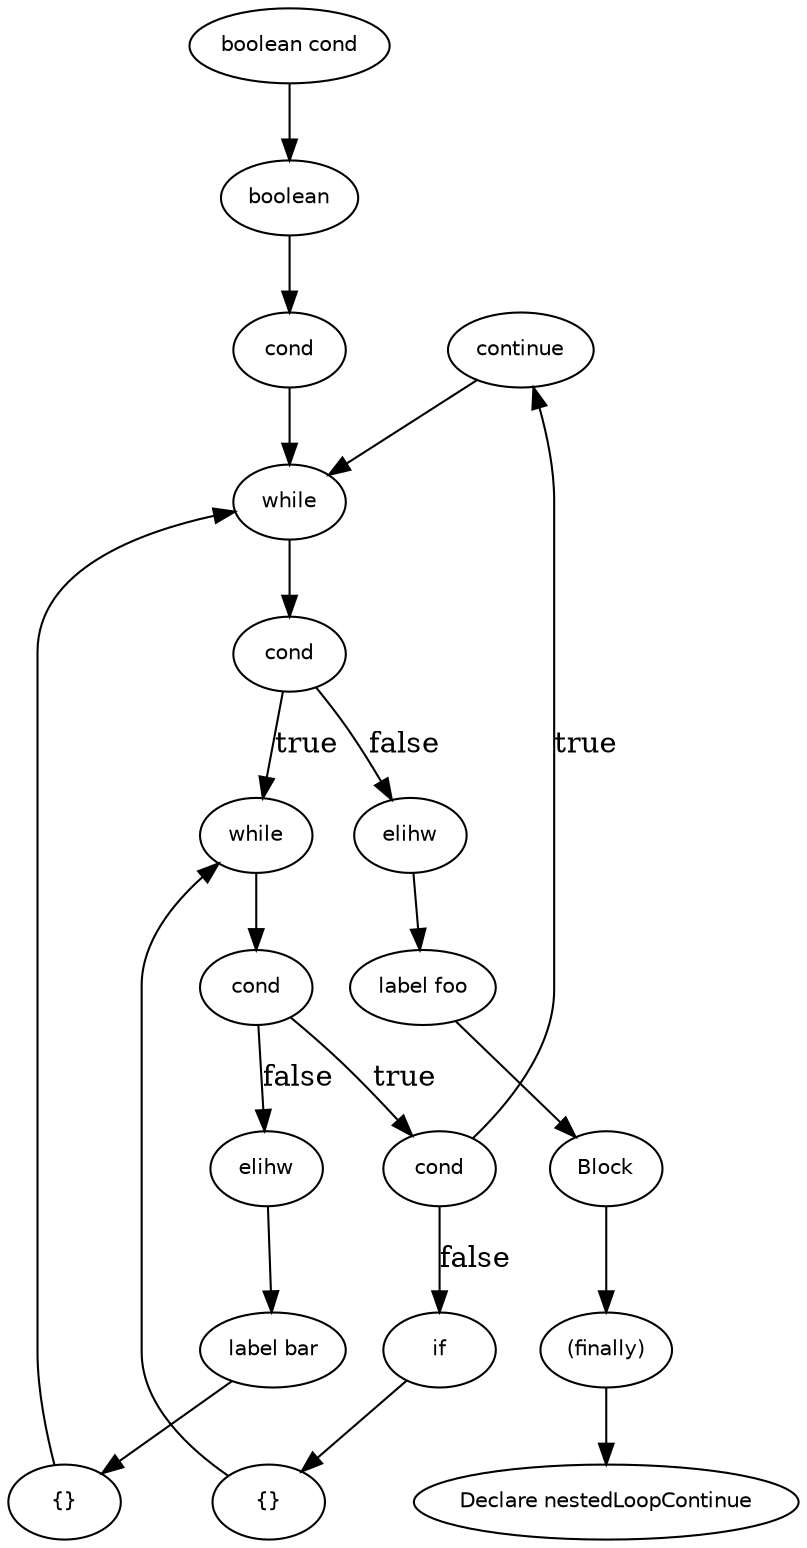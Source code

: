 digraph nestedLoopContinue {
  19 [
    label = continue,
    fontname = Helvetica,
    fontsize = 10
  ];
  18 [
    label = cond,
    fontname = Helvetica,
    fontsize = 10
  ];
  17 [
    label = if,
    fontname = Helvetica,
    fontsize = 10
  ];
  16 [
    label = "{}",
    fontname = Helvetica,
    fontsize = 10
  ];
  15 [
    label = cond,
    fontname = Helvetica,
    fontsize = 10
  ];
  14 [
    label = elihw,
    fontname = Helvetica,
    fontsize = 10
  ];
  13 [
    label = while,
    fontname = Helvetica,
    fontsize = 10
  ];
  11 [
    label = "label bar",
    fontname = Helvetica,
    fontsize = 10
  ];
  10 [
    label = "{}",
    fontname = Helvetica,
    fontsize = 10
  ];
  9 [
    label = cond,
    fontname = Helvetica,
    fontsize = 10
  ];
  8 [
    label = elihw,
    fontname = Helvetica,
    fontsize = 10
  ];
  7 [
    label = while,
    fontname = Helvetica,
    fontsize = 10
  ];
  5 [
    label = "label foo",
    fontname = Helvetica,
    fontsize = 10
  ];
  4 [
    label = cond,
    fontname = Helvetica,
    fontsize = 10
  ];
  3 [
    label = boolean,
    fontname = Helvetica,
    fontsize = 10
  ];
  2 [
    label = "boolean cond",
    fontname = Helvetica,
    fontsize = 10
  ];
  1 [
    label = "(finally)",
    fontname = Helvetica,
    fontsize = 10
  ];
  0 [
    label = "Declare nestedLoopContinue",
    fontname = Helvetica,
    fontsize = 10
  ];
  21 [
    label = Block,
    fontname = Helvetica,
    fontsize = 10
  ];
  1 -> 0 [
    label = ""
  ];
  18 -> 19 [
    label = true
  ];
  15 -> 14 [
    label = false
  ];
  3 -> 4 [
    label = ""
  ];
  19 -> 7 [
    label = ""
  ];
  16 -> 13 [
    label = ""
  ];
  2 -> 3 [
    label = ""
  ];
  9 -> 8 [
    label = false
  ];
  10 -> 7 [
    label = ""
  ];
  13 -> 15 [
    label = ""
  ];
  11 -> 10 [
    label = ""
  ];
  9 -> 13 [
    label = true
  ];
  7 -> 9 [
    label = ""
  ];
  14 -> 11 [
    label = ""
  ];
  4 -> 7 [
    label = ""
  ];
  21 -> 1 [
    label = ""
  ];
  5 -> 21 [
    label = ""
  ];
  17 -> 16 [
    label = ""
  ];
  8 -> 5 [
    label = ""
  ];
  18 -> 17 [
    label = false
  ];
  15 -> 18 [
    label = true
  ];
}
